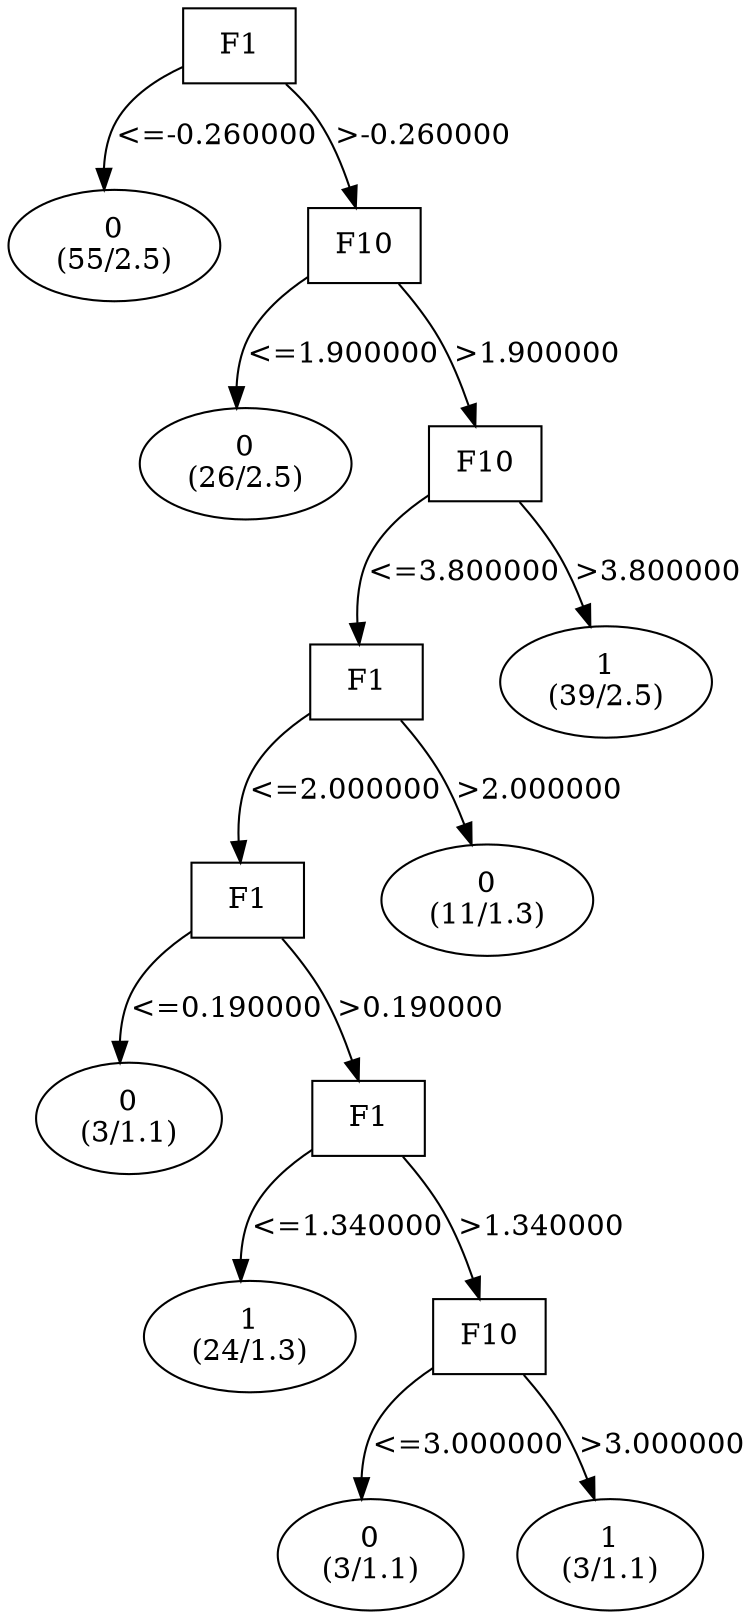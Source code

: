 digraph YaDT {
n0 [ shape=box, label="F1\n"]
n0 -> n1 [label="<=-0.260000"]
n1 [ shape=ellipse, label="0\n(55/2.5)"]
n0 -> n2 [label=">-0.260000"]
n2 [ shape=box, label="F10\n"]
n2 -> n3 [label="<=1.900000"]
n3 [ shape=ellipse, label="0\n(26/2.5)"]
n2 -> n4 [label=">1.900000"]
n4 [ shape=box, label="F10\n"]
n4 -> n5 [label="<=3.800000"]
n5 [ shape=box, label="F1\n"]
n5 -> n6 [label="<=2.000000"]
n6 [ shape=box, label="F1\n"]
n6 -> n7 [label="<=0.190000"]
n7 [ shape=ellipse, label="0\n(3/1.1)"]
n6 -> n8 [label=">0.190000"]
n8 [ shape=box, label="F1\n"]
n8 -> n9 [label="<=1.340000"]
n9 [ shape=ellipse, label="1\n(24/1.3)"]
n8 -> n10 [label=">1.340000"]
n10 [ shape=box, label="F10\n"]
n10 -> n11 [label="<=3.000000"]
n11 [ shape=ellipse, label="0\n(3/1.1)"]
n10 -> n12 [label=">3.000000"]
n12 [ shape=ellipse, label="1\n(3/1.1)"]
n5 -> n16 [label=">2.000000"]
n16 [ shape=ellipse, label="0\n(11/1.3)"]
n4 -> n18 [label=">3.800000"]
n18 [ shape=ellipse, label="1\n(39/2.5)"]
}
